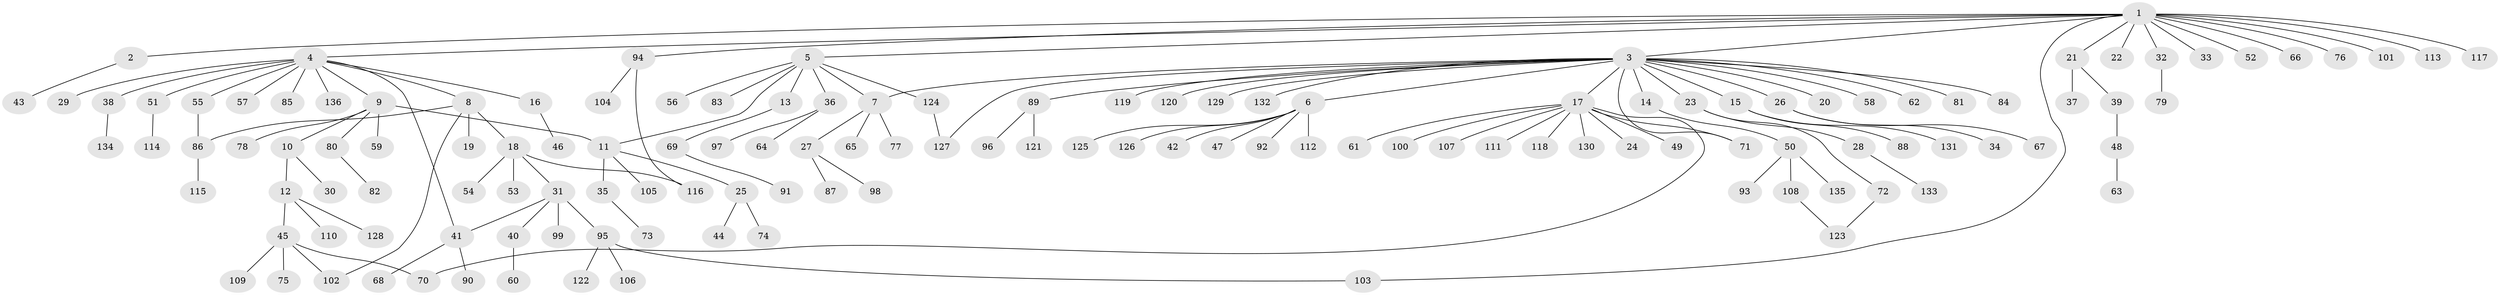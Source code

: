 // Generated by graph-tools (version 1.1) at 2025/48/03/09/25 04:48:01]
// undirected, 136 vertices, 146 edges
graph export_dot {
graph [start="1"]
  node [color=gray90,style=filled];
  1;
  2;
  3;
  4;
  5;
  6;
  7;
  8;
  9;
  10;
  11;
  12;
  13;
  14;
  15;
  16;
  17;
  18;
  19;
  20;
  21;
  22;
  23;
  24;
  25;
  26;
  27;
  28;
  29;
  30;
  31;
  32;
  33;
  34;
  35;
  36;
  37;
  38;
  39;
  40;
  41;
  42;
  43;
  44;
  45;
  46;
  47;
  48;
  49;
  50;
  51;
  52;
  53;
  54;
  55;
  56;
  57;
  58;
  59;
  60;
  61;
  62;
  63;
  64;
  65;
  66;
  67;
  68;
  69;
  70;
  71;
  72;
  73;
  74;
  75;
  76;
  77;
  78;
  79;
  80;
  81;
  82;
  83;
  84;
  85;
  86;
  87;
  88;
  89;
  90;
  91;
  92;
  93;
  94;
  95;
  96;
  97;
  98;
  99;
  100;
  101;
  102;
  103;
  104;
  105;
  106;
  107;
  108;
  109;
  110;
  111;
  112;
  113;
  114;
  115;
  116;
  117;
  118;
  119;
  120;
  121;
  122;
  123;
  124;
  125;
  126;
  127;
  128;
  129;
  130;
  131;
  132;
  133;
  134;
  135;
  136;
  1 -- 2;
  1 -- 3;
  1 -- 4;
  1 -- 5;
  1 -- 21;
  1 -- 22;
  1 -- 32;
  1 -- 33;
  1 -- 52;
  1 -- 66;
  1 -- 76;
  1 -- 94;
  1 -- 101;
  1 -- 103;
  1 -- 113;
  1 -- 117;
  2 -- 43;
  3 -- 6;
  3 -- 7;
  3 -- 14;
  3 -- 15;
  3 -- 17;
  3 -- 20;
  3 -- 23;
  3 -- 26;
  3 -- 58;
  3 -- 62;
  3 -- 71;
  3 -- 81;
  3 -- 84;
  3 -- 89;
  3 -- 119;
  3 -- 120;
  3 -- 127;
  3 -- 129;
  3 -- 132;
  4 -- 8;
  4 -- 9;
  4 -- 16;
  4 -- 29;
  4 -- 38;
  4 -- 41;
  4 -- 51;
  4 -- 55;
  4 -- 57;
  4 -- 85;
  4 -- 136;
  5 -- 7;
  5 -- 11;
  5 -- 13;
  5 -- 36;
  5 -- 56;
  5 -- 83;
  5 -- 124;
  6 -- 42;
  6 -- 47;
  6 -- 92;
  6 -- 112;
  6 -- 125;
  6 -- 126;
  7 -- 27;
  7 -- 65;
  7 -- 77;
  8 -- 18;
  8 -- 19;
  8 -- 86;
  8 -- 102;
  9 -- 10;
  9 -- 11;
  9 -- 59;
  9 -- 78;
  9 -- 80;
  10 -- 12;
  10 -- 30;
  11 -- 25;
  11 -- 35;
  11 -- 105;
  12 -- 45;
  12 -- 110;
  12 -- 128;
  13 -- 69;
  14 -- 50;
  15 -- 88;
  15 -- 131;
  16 -- 46;
  17 -- 24;
  17 -- 49;
  17 -- 61;
  17 -- 70;
  17 -- 71;
  17 -- 100;
  17 -- 107;
  17 -- 111;
  17 -- 118;
  17 -- 130;
  18 -- 31;
  18 -- 53;
  18 -- 54;
  18 -- 116;
  21 -- 37;
  21 -- 39;
  23 -- 28;
  23 -- 72;
  25 -- 44;
  25 -- 74;
  26 -- 34;
  26 -- 67;
  27 -- 87;
  27 -- 98;
  28 -- 133;
  31 -- 40;
  31 -- 41;
  31 -- 95;
  31 -- 99;
  32 -- 79;
  35 -- 73;
  36 -- 64;
  36 -- 97;
  38 -- 134;
  39 -- 48;
  40 -- 60;
  41 -- 68;
  41 -- 90;
  45 -- 70;
  45 -- 75;
  45 -- 102;
  45 -- 109;
  48 -- 63;
  50 -- 93;
  50 -- 108;
  50 -- 135;
  51 -- 114;
  55 -- 86;
  69 -- 91;
  72 -- 123;
  80 -- 82;
  86 -- 115;
  89 -- 96;
  89 -- 121;
  94 -- 104;
  94 -- 116;
  95 -- 103;
  95 -- 106;
  95 -- 122;
  108 -- 123;
  124 -- 127;
}
